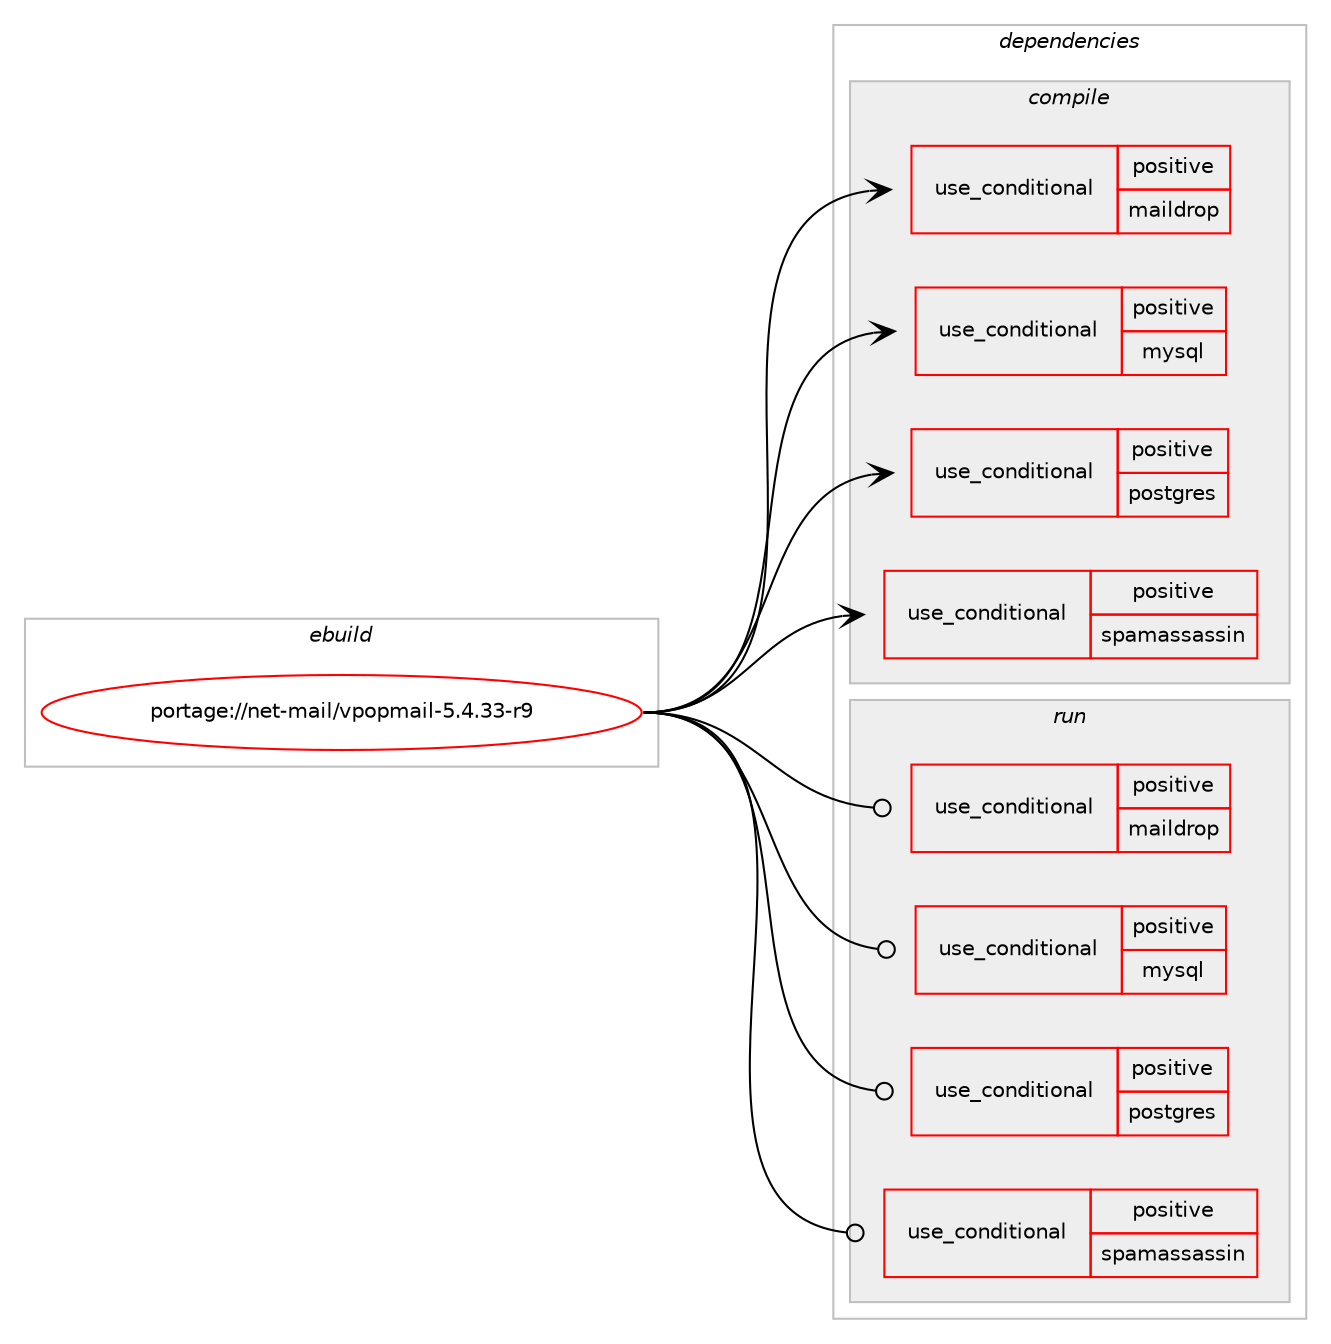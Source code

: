 digraph prolog {

# *************
# Graph options
# *************

newrank=true;
concentrate=true;
compound=true;
graph [rankdir=LR,fontname=Helvetica,fontsize=10,ranksep=1.5];#, ranksep=2.5, nodesep=0.2];
edge  [arrowhead=vee];
node  [fontname=Helvetica,fontsize=10];

# **********
# The ebuild
# **********

subgraph cluster_leftcol {
color=gray;
rank=same;
label=<<i>ebuild</i>>;
id [label="portage://net-mail/vpopmail-5.4.33-r9", color=red, width=4, href="../net-mail/vpopmail-5.4.33-r9.svg"];
}

# ****************
# The dependencies
# ****************

subgraph cluster_midcol {
color=gray;
label=<<i>dependencies</i>>;
subgraph cluster_compile {
fillcolor="#eeeeee";
style=filled;
label=<<i>compile</i>>;
subgraph cond2941 {
dependency4485 [label=<<TABLE BORDER="0" CELLBORDER="1" CELLSPACING="0" CELLPADDING="4"><TR><TD ROWSPAN="3" CELLPADDING="10">use_conditional</TD></TR><TR><TD>positive</TD></TR><TR><TD>maildrop</TD></TR></TABLE>>, shape=none, color=red];
# *** BEGIN UNKNOWN DEPENDENCY TYPE (TODO) ***
# dependency4485 -> package_dependency(portage://net-mail/vpopmail-5.4.33-r9,install,no,mail-filter,maildrop,none,[,,],[],[])
# *** END UNKNOWN DEPENDENCY TYPE (TODO) ***

}
id:e -> dependency4485:w [weight=20,style="solid",arrowhead="vee"];
subgraph cond2942 {
dependency4486 [label=<<TABLE BORDER="0" CELLBORDER="1" CELLSPACING="0" CELLPADDING="4"><TR><TD ROWSPAN="3" CELLPADDING="10">use_conditional</TD></TR><TR><TD>positive</TD></TR><TR><TD>mysql</TD></TR></TABLE>>, shape=none, color=red];
# *** BEGIN UNKNOWN DEPENDENCY TYPE (TODO) ***
# dependency4486 -> package_dependency(portage://net-mail/vpopmail-5.4.33-r9,install,no,dev-db,mysql-connector-c,none,[,,],[slot(0),equal],[])
# *** END UNKNOWN DEPENDENCY TYPE (TODO) ***

}
id:e -> dependency4486:w [weight=20,style="solid",arrowhead="vee"];
subgraph cond2943 {
dependency4487 [label=<<TABLE BORDER="0" CELLBORDER="1" CELLSPACING="0" CELLPADDING="4"><TR><TD ROWSPAN="3" CELLPADDING="10">use_conditional</TD></TR><TR><TD>positive</TD></TR><TR><TD>postgres</TD></TR></TABLE>>, shape=none, color=red];
# *** BEGIN UNKNOWN DEPENDENCY TYPE (TODO) ***
# dependency4487 -> package_dependency(portage://net-mail/vpopmail-5.4.33-r9,install,no,dev-db,postgresql,none,[,,],any_same_slot,[])
# *** END UNKNOWN DEPENDENCY TYPE (TODO) ***

}
id:e -> dependency4487:w [weight=20,style="solid",arrowhead="vee"];
subgraph cond2944 {
dependency4488 [label=<<TABLE BORDER="0" CELLBORDER="1" CELLSPACING="0" CELLPADDING="4"><TR><TD ROWSPAN="3" CELLPADDING="10">use_conditional</TD></TR><TR><TD>positive</TD></TR><TR><TD>spamassassin</TD></TR></TABLE>>, shape=none, color=red];
# *** BEGIN UNKNOWN DEPENDENCY TYPE (TODO) ***
# dependency4488 -> package_dependency(portage://net-mail/vpopmail-5.4.33-r9,install,no,mail-filter,spamassassin,none,[,,],[],[])
# *** END UNKNOWN DEPENDENCY TYPE (TODO) ***

}
id:e -> dependency4488:w [weight=20,style="solid",arrowhead="vee"];
# *** BEGIN UNKNOWN DEPENDENCY TYPE (TODO) ***
# id -> package_dependency(portage://net-mail/vpopmail-5.4.33-r9,install,no,acct-group,vpopmail,none,[,,],[],[])
# *** END UNKNOWN DEPENDENCY TYPE (TODO) ***

# *** BEGIN UNKNOWN DEPENDENCY TYPE (TODO) ***
# id -> package_dependency(portage://net-mail/vpopmail-5.4.33-r9,install,no,acct-user,vpopmail,none,[,,],[],[])
# *** END UNKNOWN DEPENDENCY TYPE (TODO) ***

# *** BEGIN UNKNOWN DEPENDENCY TYPE (TODO) ***
# id -> package_dependency(portage://net-mail/vpopmail-5.4.33-r9,install,no,virtual,libcrypt,none,[,,],any_same_slot,[])
# *** END UNKNOWN DEPENDENCY TYPE (TODO) ***

# *** BEGIN UNKNOWN DEPENDENCY TYPE (TODO) ***
# id -> package_dependency(portage://net-mail/vpopmail-5.4.33-r9,install,no,virtual,qmail,none,[,,],[],[])
# *** END UNKNOWN DEPENDENCY TYPE (TODO) ***

}
subgraph cluster_compileandrun {
fillcolor="#eeeeee";
style=filled;
label=<<i>compile and run</i>>;
}
subgraph cluster_run {
fillcolor="#eeeeee";
style=filled;
label=<<i>run</i>>;
subgraph cond2945 {
dependency4489 [label=<<TABLE BORDER="0" CELLBORDER="1" CELLSPACING="0" CELLPADDING="4"><TR><TD ROWSPAN="3" CELLPADDING="10">use_conditional</TD></TR><TR><TD>positive</TD></TR><TR><TD>maildrop</TD></TR></TABLE>>, shape=none, color=red];
# *** BEGIN UNKNOWN DEPENDENCY TYPE (TODO) ***
# dependency4489 -> package_dependency(portage://net-mail/vpopmail-5.4.33-r9,run,no,mail-filter,maildrop,none,[,,],[],[])
# *** END UNKNOWN DEPENDENCY TYPE (TODO) ***

}
id:e -> dependency4489:w [weight=20,style="solid",arrowhead="odot"];
subgraph cond2946 {
dependency4490 [label=<<TABLE BORDER="0" CELLBORDER="1" CELLSPACING="0" CELLPADDING="4"><TR><TD ROWSPAN="3" CELLPADDING="10">use_conditional</TD></TR><TR><TD>positive</TD></TR><TR><TD>mysql</TD></TR></TABLE>>, shape=none, color=red];
# *** BEGIN UNKNOWN DEPENDENCY TYPE (TODO) ***
# dependency4490 -> package_dependency(portage://net-mail/vpopmail-5.4.33-r9,run,no,dev-db,mysql-connector-c,none,[,,],[slot(0),equal],[])
# *** END UNKNOWN DEPENDENCY TYPE (TODO) ***

}
id:e -> dependency4490:w [weight=20,style="solid",arrowhead="odot"];
subgraph cond2947 {
dependency4491 [label=<<TABLE BORDER="0" CELLBORDER="1" CELLSPACING="0" CELLPADDING="4"><TR><TD ROWSPAN="3" CELLPADDING="10">use_conditional</TD></TR><TR><TD>positive</TD></TR><TR><TD>postgres</TD></TR></TABLE>>, shape=none, color=red];
# *** BEGIN UNKNOWN DEPENDENCY TYPE (TODO) ***
# dependency4491 -> package_dependency(portage://net-mail/vpopmail-5.4.33-r9,run,no,dev-db,postgresql,none,[,,],any_same_slot,[])
# *** END UNKNOWN DEPENDENCY TYPE (TODO) ***

}
id:e -> dependency4491:w [weight=20,style="solid",arrowhead="odot"];
subgraph cond2948 {
dependency4492 [label=<<TABLE BORDER="0" CELLBORDER="1" CELLSPACING="0" CELLPADDING="4"><TR><TD ROWSPAN="3" CELLPADDING="10">use_conditional</TD></TR><TR><TD>positive</TD></TR><TR><TD>spamassassin</TD></TR></TABLE>>, shape=none, color=red];
# *** BEGIN UNKNOWN DEPENDENCY TYPE (TODO) ***
# dependency4492 -> package_dependency(portage://net-mail/vpopmail-5.4.33-r9,run,no,mail-filter,spamassassin,none,[,,],[],[])
# *** END UNKNOWN DEPENDENCY TYPE (TODO) ***

}
id:e -> dependency4492:w [weight=20,style="solid",arrowhead="odot"];
# *** BEGIN UNKNOWN DEPENDENCY TYPE (TODO) ***
# id -> package_dependency(portage://net-mail/vpopmail-5.4.33-r9,run,no,acct-group,vpopmail,none,[,,],[],[])
# *** END UNKNOWN DEPENDENCY TYPE (TODO) ***

# *** BEGIN UNKNOWN DEPENDENCY TYPE (TODO) ***
# id -> package_dependency(portage://net-mail/vpopmail-5.4.33-r9,run,no,acct-user,vpopmail,none,[,,],[],[])
# *** END UNKNOWN DEPENDENCY TYPE (TODO) ***

# *** BEGIN UNKNOWN DEPENDENCY TYPE (TODO) ***
# id -> package_dependency(portage://net-mail/vpopmail-5.4.33-r9,run,no,virtual,libcrypt,none,[,,],any_same_slot,[])
# *** END UNKNOWN DEPENDENCY TYPE (TODO) ***

# *** BEGIN UNKNOWN DEPENDENCY TYPE (TODO) ***
# id -> package_dependency(portage://net-mail/vpopmail-5.4.33-r9,run,no,virtual,qmail,none,[,,],[],[])
# *** END UNKNOWN DEPENDENCY TYPE (TODO) ***

}
}

# **************
# The candidates
# **************

subgraph cluster_choices {
rank=same;
color=gray;
label=<<i>candidates</i>>;

}

}
